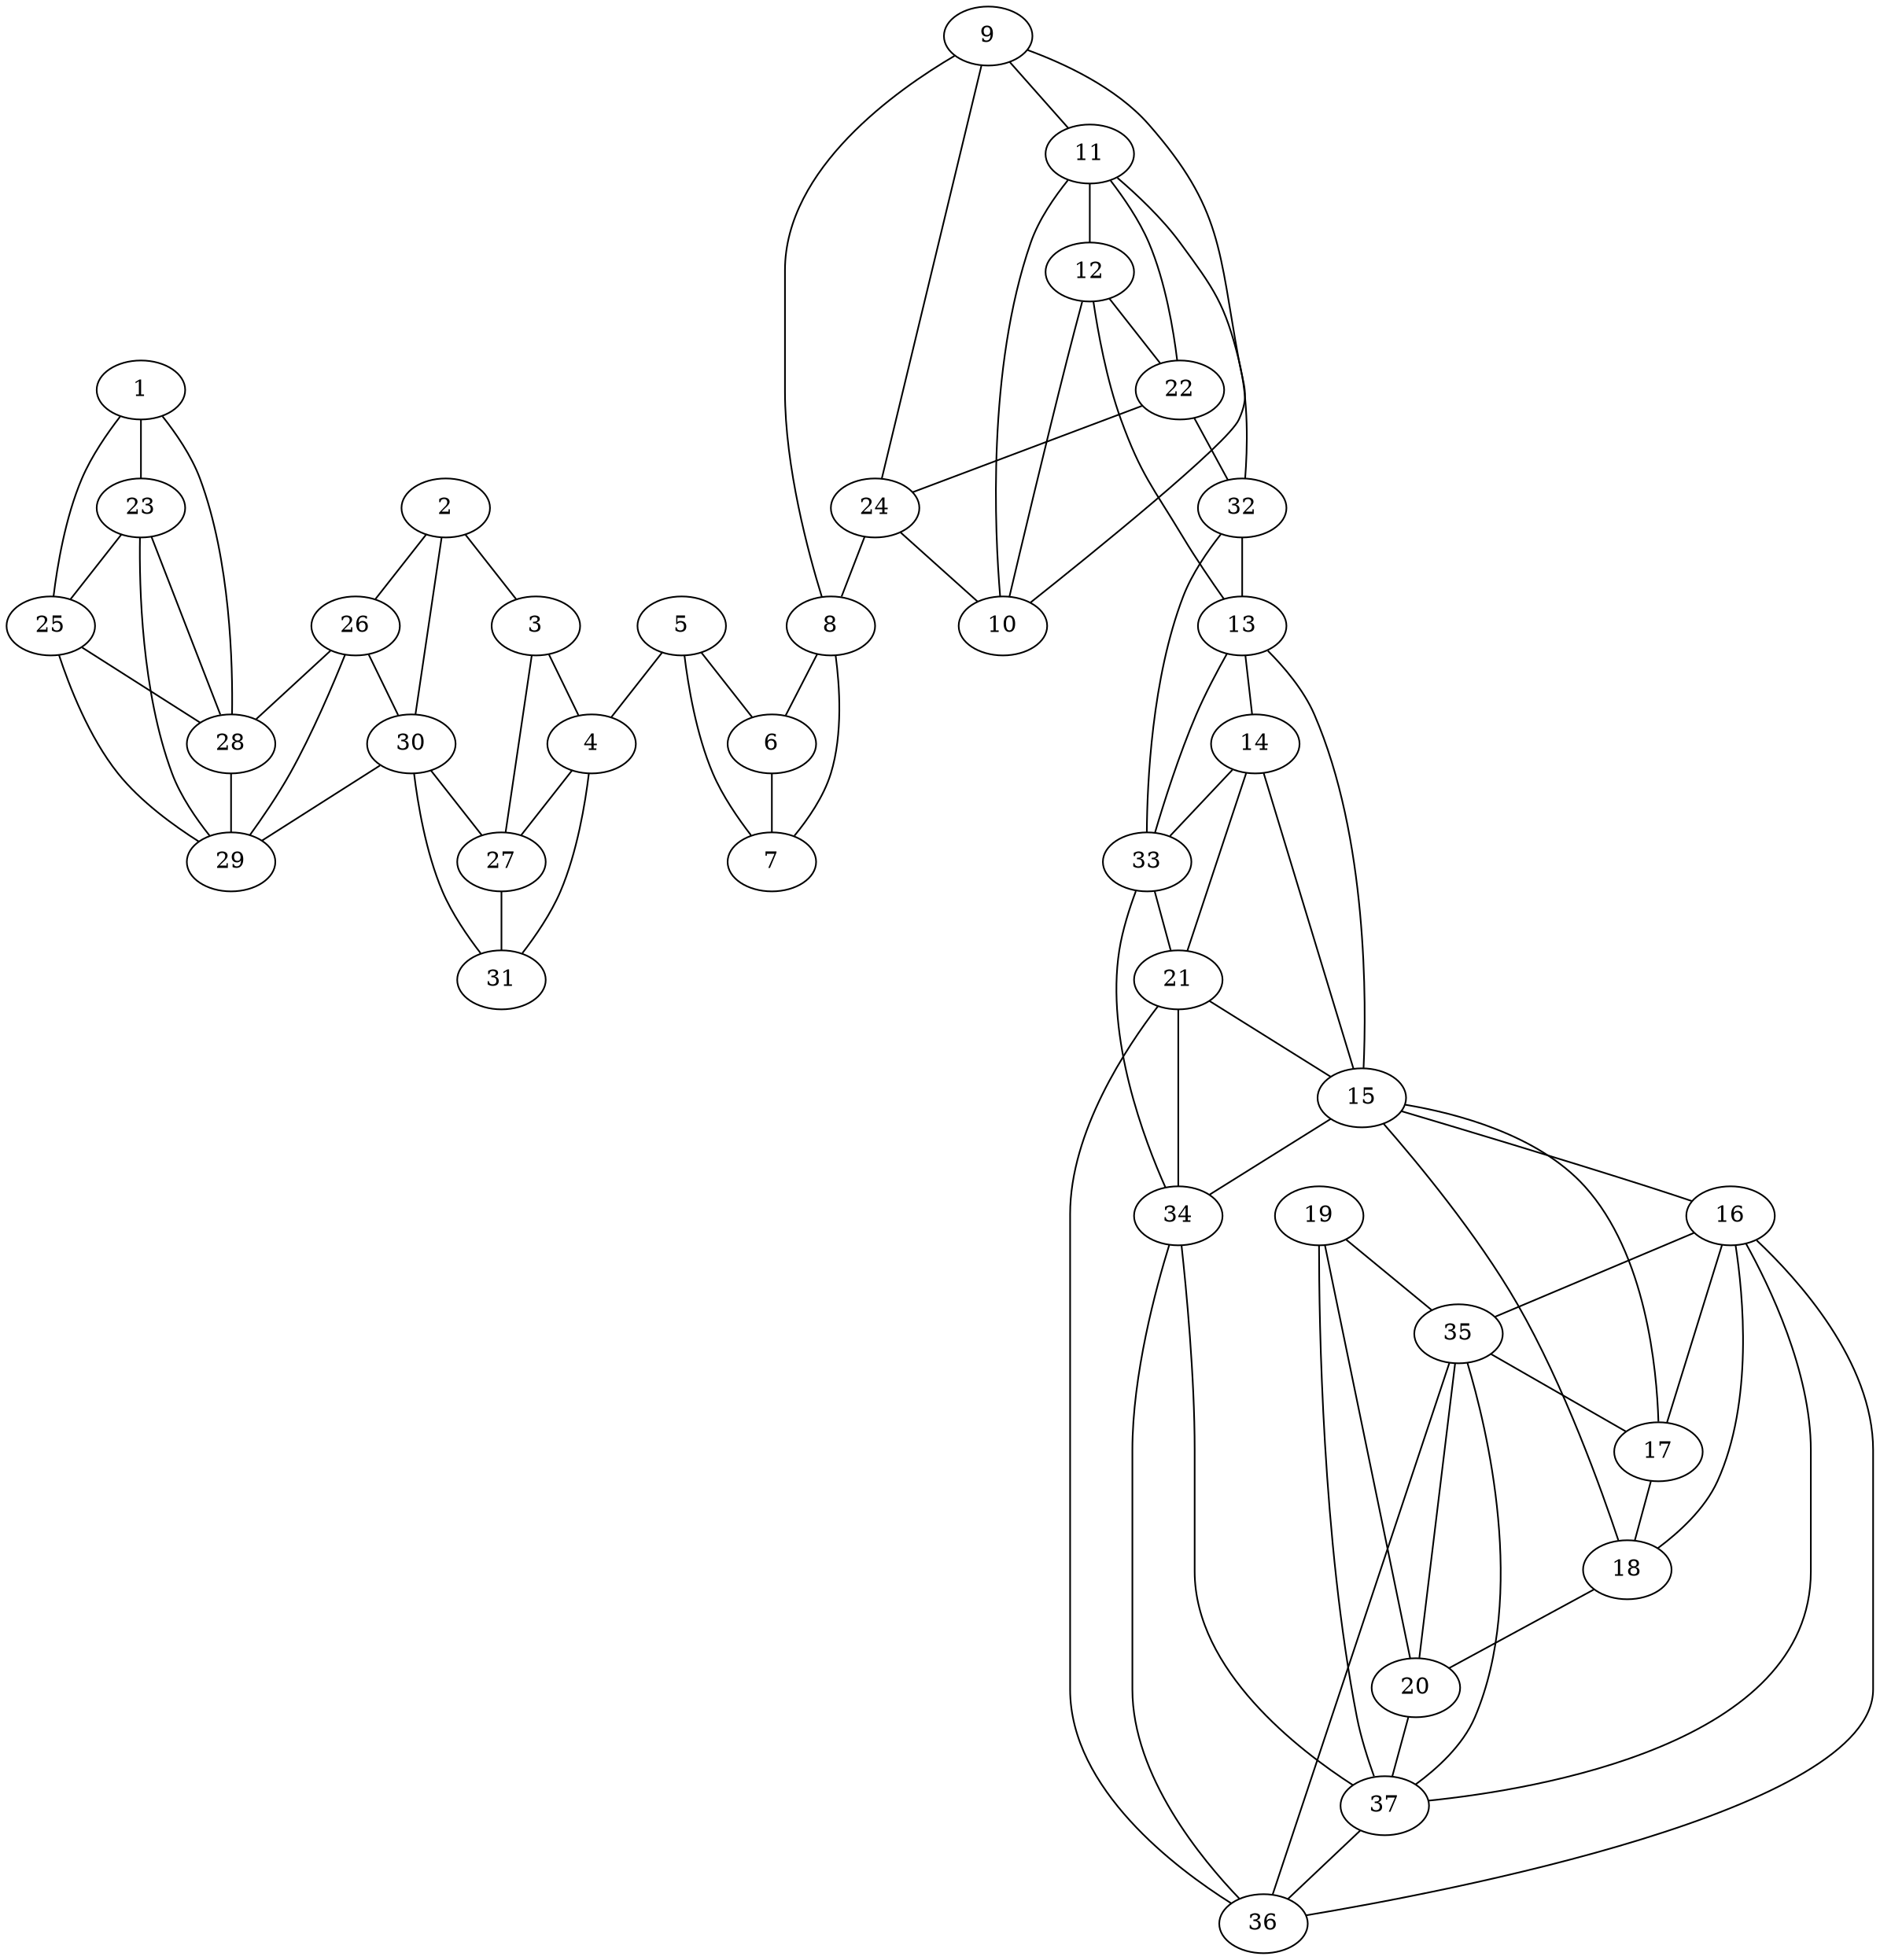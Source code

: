 graph pdb1qf4 {
	1	 [aaLength=11,
		sequence=KGKIVDLLTER,
		type=0];
	23	 [aaLength=6,
		sequence=NVVVLG,
		type=1];
	1 -- 23	 [distance0="50.53288",
		frequency=1,
		type0=1];
	25	 [aaLength=4,
		sequence=YVVR,
		type=1];
	1 -- 25	 [distance0="50.53288",
		frequency=1,
		type0=2];
	28	 [aaLength=5,
		sequence=HTLVI,
		type=1];
	1 -- 28	 [distance0="54.85957",
		frequency=1,
		type0=3];
	2	 [aaLength=14,
		sequence=PAALMKEMKELEDR,
		type=0];
	3	 [aaLength=4,
		sequence=VRER,
		type=0];
	2 -- 3	 [distance0="19.53466",
		distance1="3.0",
		frequency=2,
		type0=1,
		type1=4];
	26	 [aaLength=4,
		sequence=TSII,
		type=1];
	2 -- 26	 [distance0="35.02694",
		frequency=1,
		type0=3];
	30	 [aaLength=3,
		sequence=VLS,
		type=1];
	2 -- 30	 [distance0="33.38992",
		frequency=1,
		type0=2];
	4	 [aaLength=17,
		sequence=DYHVALDNAREKARGAK,
		type=0];
	3 -- 4	 [distance0="28.19734",
		frequency=1,
		type0=2];
	27	 [aaLength=3,
		sequence=LLL,
		type=1];
	3 -- 27	 [distance0="36.78335",
		distance1="0.0",
		frequency=2,
		type0=3,
		type1=5];
	4 -- 27	 [distance0="20.2689",
		frequency=1,
		type0=2];
	31	 [aaLength=3,
		sequence=PLI,
		type=1];
	4 -- 31	 [distance0="17.48795",
		frequency=1,
		type0=1];
	5	 [aaLength=9,
		sequence=IGPAYEDKV,
		type=0];
	5 -- 4	 [distance0="29.71981",
		frequency=1,
		type0=3];
	6	 [aaLength=5,
		sequence=VGDLF,
		type=0];
	5 -- 6	 [distance0="17.43755",
		distance1="6.0",
		frequency=2,
		type0=1,
		type1=4];
	7	 [aaLength=21,
		sequence=KETFAEKLKEVMEYHNFQLVN,
		type=0];
	5 -- 7	 [distance0="24.60918",
		frequency=1,
		type0=2];
	6 -- 7	 [distance0="12.08998",
		distance1="1.0",
		frequency=2,
		type0=1,
		type1=4];
	8	 [aaLength=18,
		sequence=YQKVLDDTMAVADILTSM,
		type=0];
	8 -- 6	 [distance0="36.01314",
		frequency=1,
		type0=2];
	8 -- 7	 [distance0="29.76659",
		frequency=1,
		type0=1];
	9	 [aaLength=11,
		sequence=VSDLLDQARQR,
		type=0];
	11	 [aaLength=8,
		sequence=AGGVATGS,
		type=0];
	9 -- 11	 [distance0="42.3589",
		frequency=1,
		type0=3];
	9 -- 8	 [distance0="36.07678",
		frequency=1,
		type0=2];
	10	 [aaLength=3,
		sequence=TLL,
		type=0];
	9 -- 10	 [distance0="31.8103",
		frequency=1,
		type0=1];
	24	 [aaLength=4,
		sequence=VMFE,
		type=1];
	9 -- 24	 [distance0="3.0",
		frequency=1,
		type0=4];
	10 -- 11	 [distance0="22.69375",
		distance1="16.0",
		frequency=2,
		type0=1,
		type1=4];
	12	 [aaLength=3,
		sequence=PRY,
		type=0];
	11 -- 12	 [distance0="15.43007",
		distance1="3.0",
		frequency=2,
		type0=1,
		type1=4];
	12 -- 10	 [distance0="37.50076",
		frequency=1,
		type0=2];
	22	 [aaLength=7,
		sequence=YVLGILK,
		type=1];
	12 -- 22	 [distance0="51.09049",
		distance1="2.0",
		frequency=2,
		type0=3,
		type1=4];
	13	 [aaLength=9,
		sequence=ETGEFLCKQ,
		type=0];
	14	 [aaLength=11,
		sequence=TVAVRRAVQLN,
		type=0];
	13 -- 14	 [distance0="37.18716",
		frequency=1,
		type0=1];
	13 -- 12	 [distance0="51.81181",
		frequency=1,
		type0=3];
	15	 [aaLength=4,
		sequence=LDVL,
		type=0];
	13 -- 15	 [distance0="48.40601",
		frequency=1,
		type0=2];
	33	 [aaLength=3,
		sequence=RTG,
		type=1];
	13 -- 33	 [distance0="12.0",
		frequency=1,
		type0=4];
	21	 [aaLength=5,
		sequence=GFCLT,
		type=1];
	14 -- 21	 [distance0="3.0",
		frequency=1,
		type0=4];
	14 -- 15	 [distance0="28.75451",
		frequency=1,
		type0=1];
	14 -- 33	 [distance0="45.17048",
		frequency=1,
		type0=3];
	16	 [aaLength=4,
		sequence=ADDW,
		type=0];
	15 -- 16	 [distance0="40.86318",
		frequency=1,
		type0=2];
	34	 [aaLength=3,
		sequence=EVK,
		type=1];
	15 -- 34	 [distance0="4.0",
		frequency=1,
		type0=4];
	35	 [aaLength=3,
		sequence=TMP,
		type=1];
	16 -- 35	 [distance0="32.28427",
		frequency=1,
		type0=2];
	36	 [aaLength=3,
		sequence=AYR,
		type=1];
	16 -- 36	 [distance0="33.97461",
		frequency=1,
		type0=3];
	37	 [aaLength=3,
		sequence=EPI,
		type=1];
	16 -- 37	 [distance0="30.77781",
		distance1="3.0",
		frequency=2,
		type0=1,
		type1=4];
	17	 [aaLength=3,
		sequence=RSG,
		type=0];
	18	 [aaLength=14,
		sequence=QAALNYIKRIEELT,
		type=0];
	17 -- 18	 [distance0="11.12903",
		distance1="2.0",
		frequency=2,
		type0=1,
		type1=4];
	17 -- 15	 [distance0="57.91755",
		frequency=1,
		type0=3];
	17 -- 16	 [distance0="47.45135",
		frequency=1,
		type0=2];
	18 -- 15	 [distance0="61.71722",
		frequency=1,
		type0=3];
	18 -- 16	 [distance0="43.09353",
		frequency=1,
		type0=2];
	20	 [aaLength=5,
		sequence=IDIIS,
		type=1];
	18 -- 20	 [distance0="3.0",
		frequency=1,
		type0=4];
	19	 [aaLength=3,
		sequence=TMI,
		type=1];
	19 -- 20	 [distance0="12.0",
		frequency=1,
		type0=1];
	19 -- 35	 [distance0="48.0",
		frequency=1,
		type0=2];
	19 -- 37	 [distance0="53.0",
		frequency=1,
		type0=3];
	20 -- 35	 [distance0="36.0",
		frequency=1,
		type0=2];
	20 -- 37	 [distance0="41.0",
		frequency=1,
		type0=3];
	21 -- 15	 [distance0="1.0",
		frequency=1,
		type0=4];
	21 -- 34	 [distance0="14.0",
		frequency=1,
		type0=1];
	22 -- 11	 [distance0="44.69846",
		frequency=1,
		type0=3];
	22 -- 24	 [distance0="43.0",
		frequency=1,
		type0=2];
	32	 [aaLength=3,
		sequence=STR,
		type=1];
	22 -- 32	 [distance0="9.0",
		distance1="2.0",
		frequency=2,
		type0=1,
		type1=4];
	23 -- 25	 [distance0="26.0",
		distance1="20.0",
		frequency=2,
		type0=1,
		type1=4];
	23 -- 28	 [distance0="38.0",
		frequency=1,
		type0=2];
	29	 [aaLength=5,
		sequence=EKTVL,
		type=1];
	23 -- 29	 [distance0="45.0",
		frequency=1,
		type0=3];
	24 -- 8	 [distance0="40.05322",
		frequency=1,
		type0=2];
	24 -- 10	 [distance0="39.0877",
		distance1="4.0",
		frequency=2,
		type0=1,
		type1=4];
	25 -- 28	 [distance0="12.0",
		distance1="8.0",
		frequency=2,
		type0=1,
		type1=4];
	25 -- 29	 [distance0="19.0",
		frequency=1,
		type0=2];
	26 -- 28	 [distance0="24.0",
		frequency=1,
		type0=3];
	26 -- 29	 [distance0="17.0",
		frequency=1,
		type0=2];
	26 -- 30	 [distance0="8.0",
		distance1="4.0",
		frequency=2,
		type0=1,
		type1=4];
	27 -- 31	 [distance0="7.0",
		distance1="4.0",
		frequency=2,
		type0=1,
		type1=4];
	28 -- 29	 [distance0="7.0",
		distance1="2.0",
		frequency=2,
		type0=1,
		type1=4];
	30 -- 27	 [distance0="24.0",
		frequency=1,
		type0=2];
	30 -- 29	 [distance0="25.0",
		frequency=1,
		type0=3];
	31 -- 30	 [distance0="31.0",
		frequency=1,
		type0=3];
	32 -- 11	 [distance0="48.65133",
		frequency=1,
		type0=3];
	32 -- 13	 [distance0="12.0",
		frequency=1,
		type0=4];
	32 -- 33	 [distance0="36.0",
		frequency=1,
		type0=2];
	33 -- 21	 [distance0="20.0",
		frequency=1,
		type0=1];
	33 -- 34	 [distance0="34.0",
		frequency=1,
		type0=2];
	34 -- 36	 [distance0="6.0",
		distance1="3.0",
		frequency=2,
		type0=1,
		type1=4];
	34 -- 37	 [distance0="29.0",
		frequency=1,
		type0=3];
	35 -- 17	 [distance0="11.0",
		frequency=1,
		type0=4];
	35 -- 36	 [distance0="28.0",
		frequency=1,
		type0=2];
	35 -- 37	 [distance0="5.0",
		frequency=1,
		type0=1];
	36 -- 21	 [distance0="20.0",
		frequency=1,
		type0=2];
	37 -- 36	 [distance0="23.0",
		frequency=1,
		type0=2];
}
